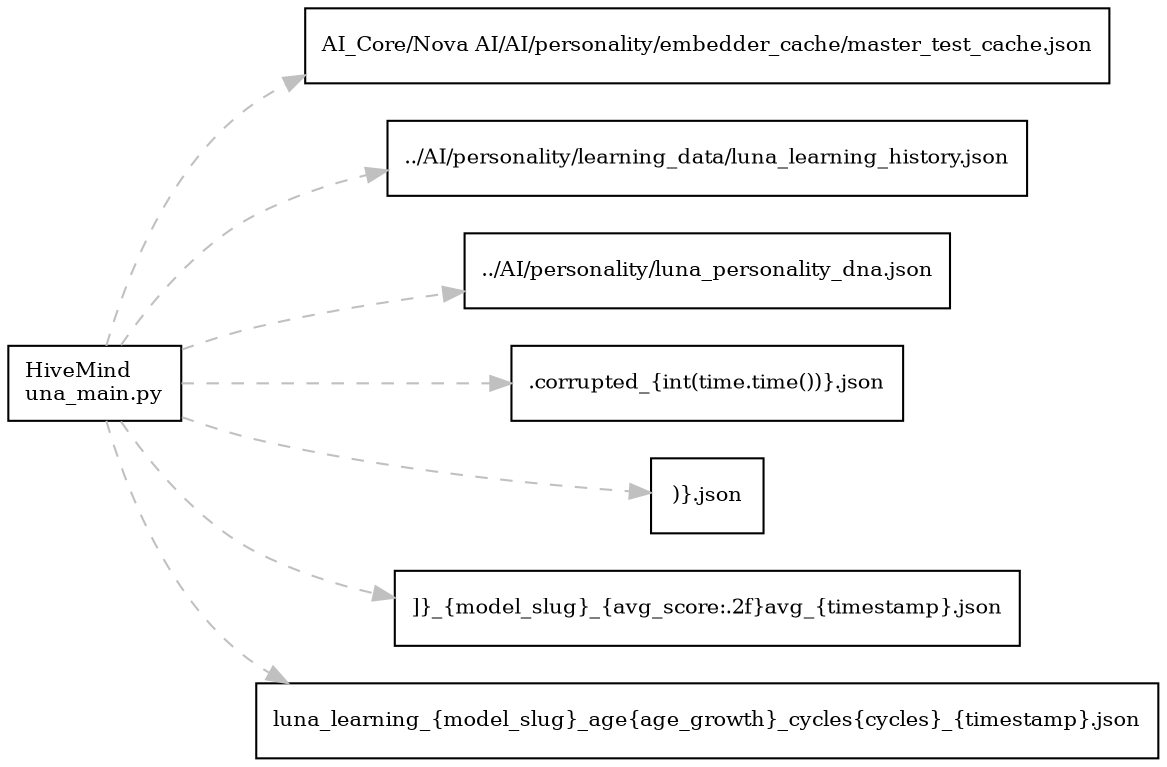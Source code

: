 digraph aios {
  rankdir=LR;
  node [shape=box, fontsize=10];
  "HiveMind\luna_main.py" -> "AI_Core/Nova AI/AI/personality/embedder_cache/master_test_cache.json" [style=dashed, color=gray];
  "HiveMind\luna_main.py" -> "../AI/personality/learning_data/luna_learning_history.json" [style=dashed, color=gray];
  "HiveMind\luna_main.py" -> "../AI/personality/luna_personality_dna.json" [style=dashed, color=gray];
  "HiveMind\luna_main.py" -> ".corrupted_{int(time.time())}.json" [style=dashed, color=gray];
  "HiveMind\luna_main.py" -> ")}.json" [style=dashed, color=gray];
  "HiveMind\luna_main.py" -> "]}_{model_slug}_{avg_score:.2f}avg_{timestamp}.json" [style=dashed, color=gray];
  "HiveMind\luna_main.py" -> "luna_learning_{model_slug}_age{age_growth}_cycles{cycles}_{timestamp}.json" [style=dashed, color=gray];
}
